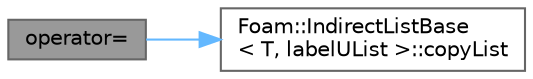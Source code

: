 digraph "operator="
{
 // LATEX_PDF_SIZE
  bgcolor="transparent";
  edge [fontname=Helvetica,fontsize=10,labelfontname=Helvetica,labelfontsize=10];
  node [fontname=Helvetica,fontsize=10,shape=box,height=0.2,width=0.4];
  rankdir="LR";
  Node1 [id="Node000001",label="operator=",height=0.2,width=0.4,color="gray40", fillcolor="grey60", style="filled", fontcolor="black",tooltip=" "];
  Node1 -> Node2 [id="edge1_Node000001_Node000002",color="steelblue1",style="solid",tooltip=" "];
  Node2 [id="Node000002",label="Foam::IndirectListBase\l\< T, labelUList \>::copyList",height=0.2,width=0.4,color="grey40", fillcolor="white", style="filled",URL="$classFoam_1_1IndirectListBase.html#a11cb51ef92b76dbe5373f5422e9d65c1",tooltip=" "];
}
